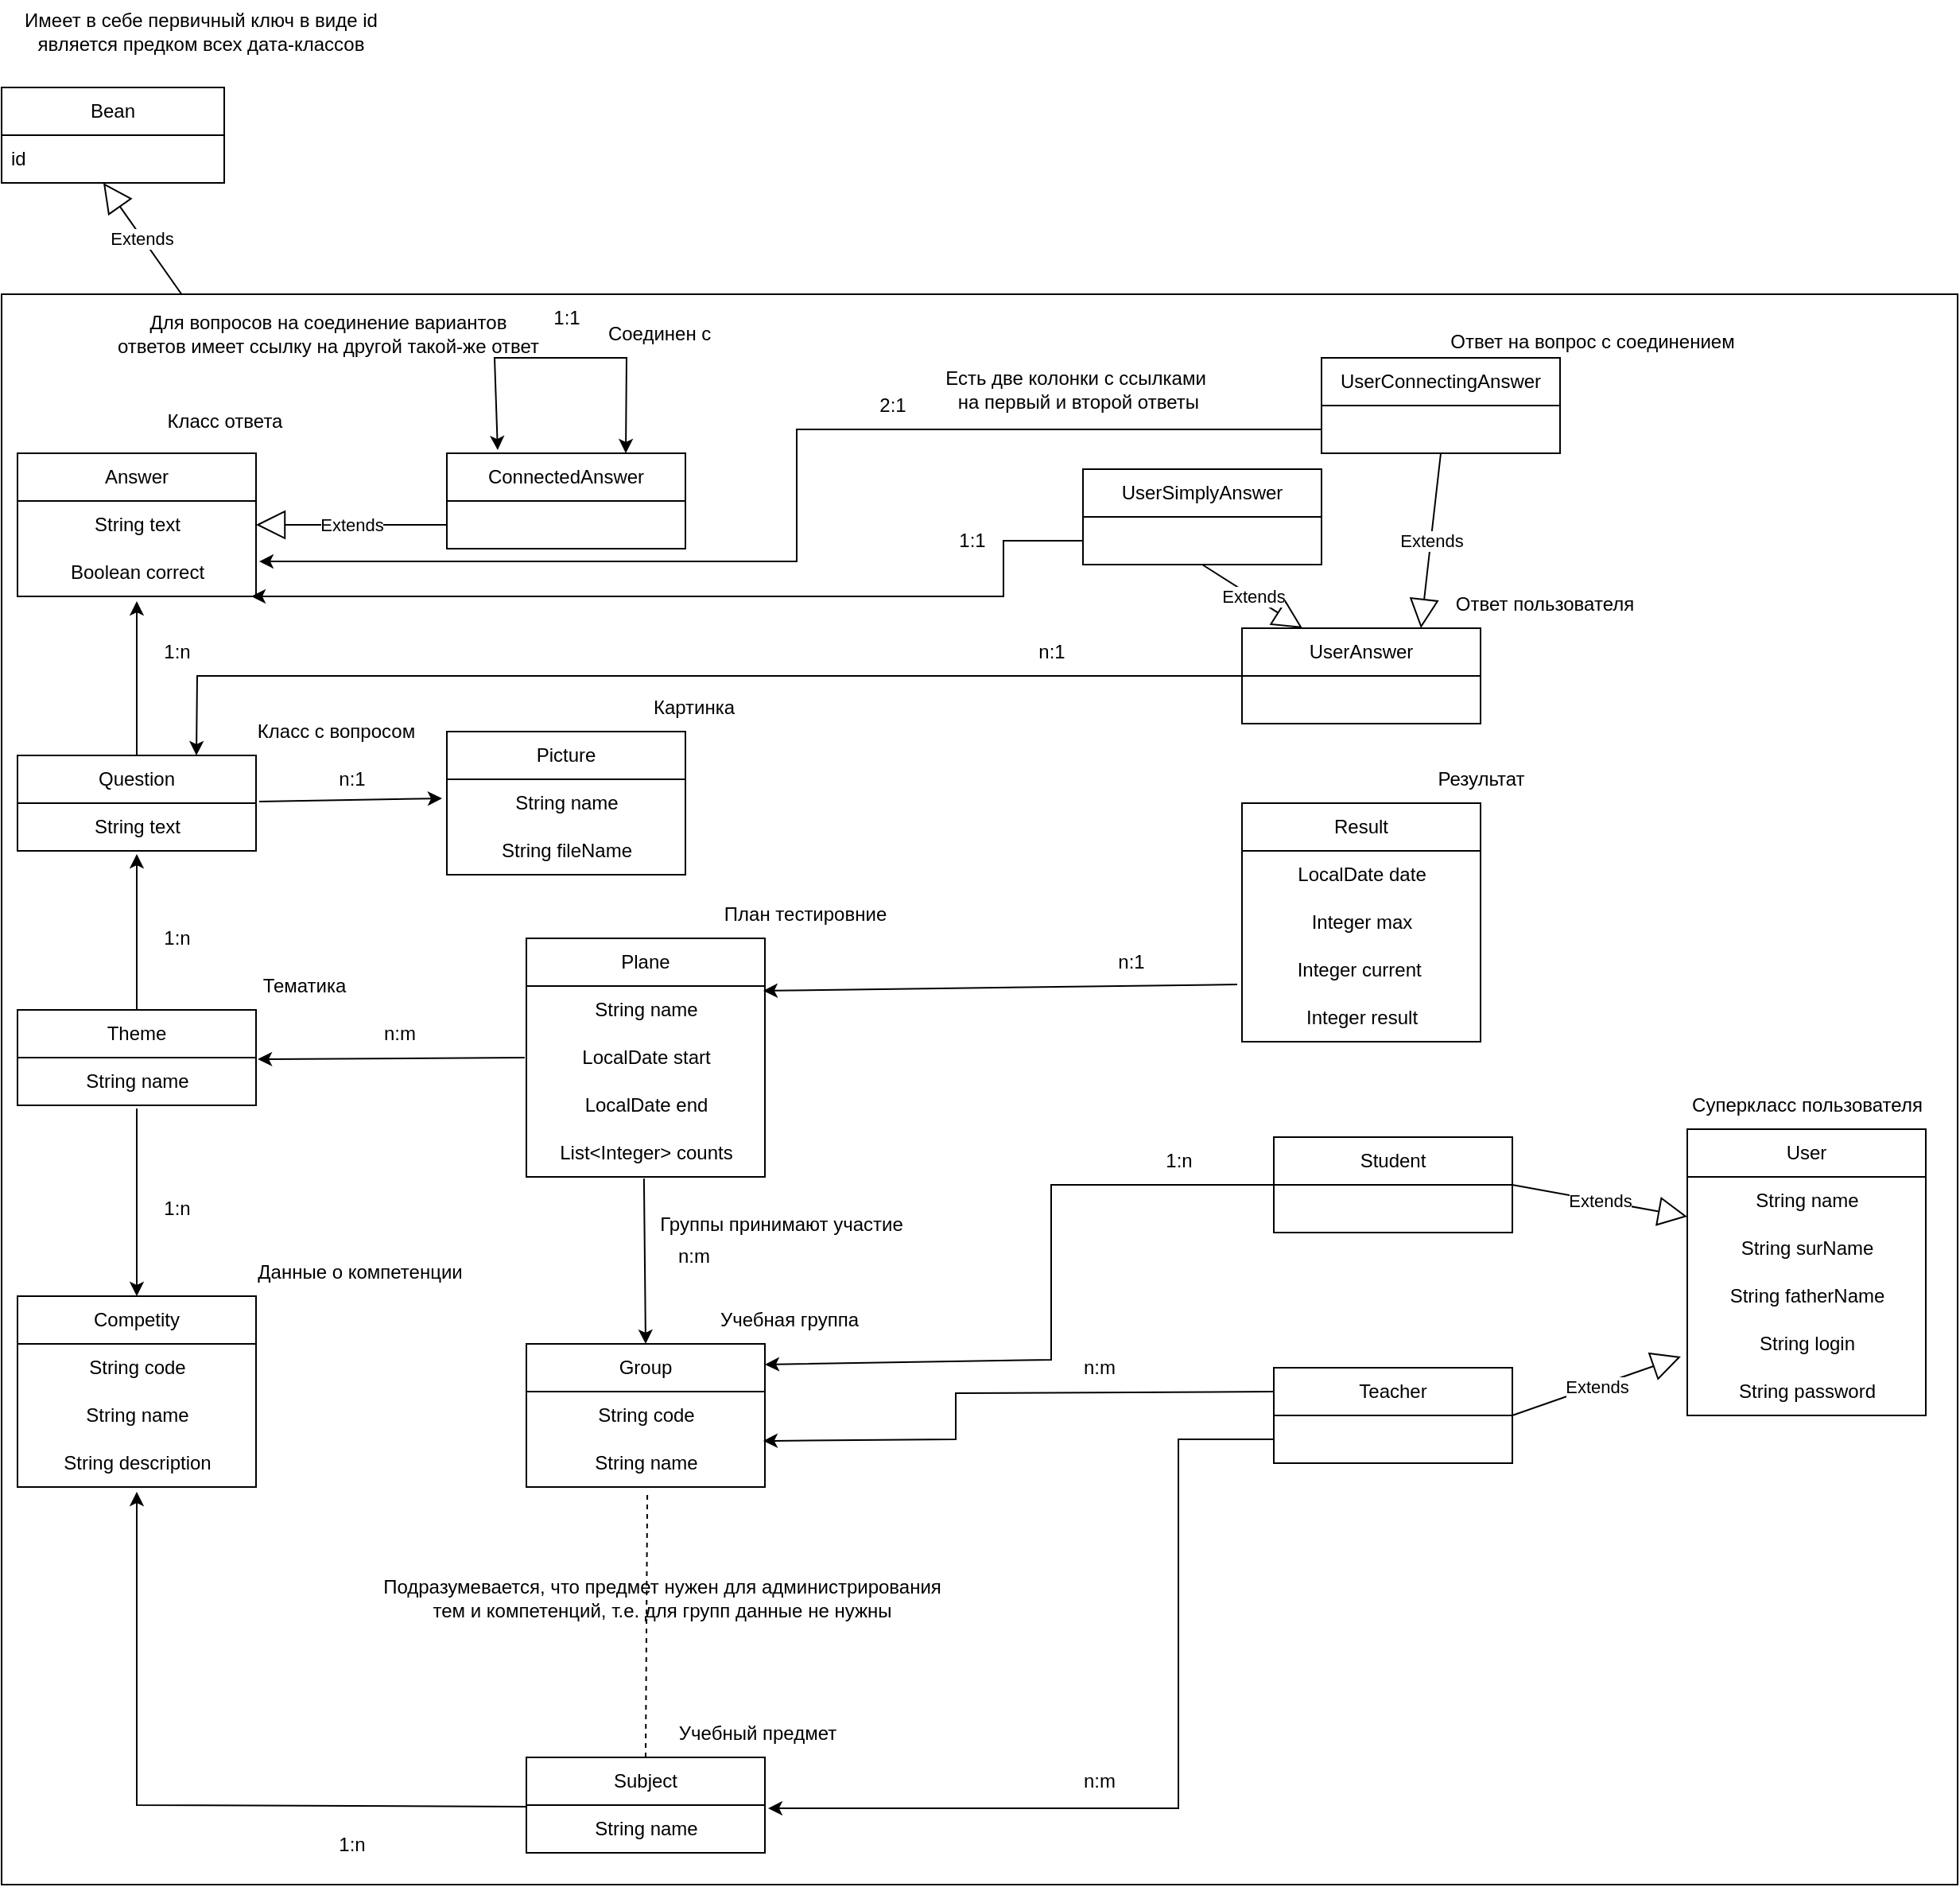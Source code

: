 <mxfile version="21.1.6" type="device">
  <diagram name="Страница 1" id="hYG8wqhToz5kIlCgETYR">
    <mxGraphModel dx="2390" dy="1265" grid="1" gridSize="10" guides="1" tooltips="1" connect="1" arrows="1" fold="1" page="1" pageScale="1" pageWidth="827" pageHeight="1169" math="0" shadow="0">
      <root>
        <mxCell id="0" />
        <mxCell id="1" parent="0" />
        <mxCell id="VAugQgdJEAERPg0AtkI4-4" value="Имеет в себе первичный ключ в виде id&lt;br&gt;является предком всех дата-классов" style="text;html=1;align=center;verticalAlign=middle;resizable=0;points=[];autosize=1;strokeColor=none;fillColor=none;" parent="1" vertex="1">
          <mxGeometry x="160" y="15" width="250" height="40" as="geometry" />
        </mxCell>
        <mxCell id="VAugQgdJEAERPg0AtkI4-5" value="Bean" style="swimlane;fontStyle=0;childLayout=stackLayout;horizontal=1;startSize=30;horizontalStack=0;resizeParent=1;resizeParentMax=0;resizeLast=0;collapsible=1;marginBottom=0;whiteSpace=wrap;html=1;" parent="1" vertex="1">
          <mxGeometry x="160" y="70" width="140" height="60" as="geometry" />
        </mxCell>
        <mxCell id="VAugQgdJEAERPg0AtkI4-6" value="id" style="text;strokeColor=none;fillColor=none;align=left;verticalAlign=middle;spacingLeft=4;spacingRight=4;overflow=hidden;points=[[0,0.5],[1,0.5]];portConstraint=eastwest;rotatable=0;whiteSpace=wrap;html=1;" parent="VAugQgdJEAERPg0AtkI4-5" vertex="1">
          <mxGeometry y="30" width="140" height="30" as="geometry" />
        </mxCell>
        <mxCell id="VAugQgdJEAERPg0AtkI4-9" value="" style="rounded=0;whiteSpace=wrap;html=1;fillColor=none;" parent="1" vertex="1">
          <mxGeometry x="160" y="200" width="1230" height="1000" as="geometry" />
        </mxCell>
        <mxCell id="VAugQgdJEAERPg0AtkI4-11" value="Extends" style="endArrow=block;endSize=16;endFill=0;html=1;rounded=0;exitX=0.092;exitY=0;exitDx=0;exitDy=0;exitPerimeter=0;entryX=0.457;entryY=1;entryDx=0;entryDy=0;entryPerimeter=0;" parent="1" source="VAugQgdJEAERPg0AtkI4-9" target="VAugQgdJEAERPg0AtkI4-6" edge="1">
          <mxGeometry width="160" relative="1" as="geometry">
            <mxPoint x="240" y="150" as="sourcePoint" />
            <mxPoint x="400" y="150" as="targetPoint" />
          </mxGeometry>
        </mxCell>
        <mxCell id="VAugQgdJEAERPg0AtkI4-16" value="Answer" style="swimlane;fontStyle=0;childLayout=stackLayout;horizontal=1;startSize=30;horizontalStack=0;resizeParent=1;resizeParentMax=0;resizeLast=0;collapsible=1;marginBottom=0;whiteSpace=wrap;html=1;" parent="1" vertex="1">
          <mxGeometry x="170" y="300" width="150" height="90" as="geometry" />
        </mxCell>
        <mxCell id="VAugQgdJEAERPg0AtkI4-26" value="String text" style="text;html=1;align=center;verticalAlign=middle;resizable=0;points=[];autosize=1;strokeColor=none;fillColor=none;" parent="VAugQgdJEAERPg0AtkI4-16" vertex="1">
          <mxGeometry y="30" width="150" height="30" as="geometry" />
        </mxCell>
        <mxCell id="VAugQgdJEAERPg0AtkI4-27" value="Boolean correct" style="text;html=1;align=center;verticalAlign=middle;resizable=0;points=[];autosize=1;strokeColor=none;fillColor=none;" parent="VAugQgdJEAERPg0AtkI4-16" vertex="1">
          <mxGeometry y="60" width="150" height="30" as="geometry" />
        </mxCell>
        <mxCell id="VAugQgdJEAERPg0AtkI4-18" value="ConnectedAnswer" style="swimlane;fontStyle=0;childLayout=stackLayout;horizontal=1;startSize=30;horizontalStack=0;resizeParent=1;resizeParentMax=0;resizeLast=0;collapsible=1;marginBottom=0;whiteSpace=wrap;html=1;" parent="1" vertex="1">
          <mxGeometry x="440" y="300" width="150" height="60" as="geometry" />
        </mxCell>
        <mxCell id="VAugQgdJEAERPg0AtkI4-20" value="Extends" style="endArrow=block;endSize=16;endFill=0;html=1;rounded=0;exitX=0;exitY=0.5;exitDx=0;exitDy=0;entryX=1;entryY=0.5;entryDx=0;entryDy=0;" parent="1" edge="1">
          <mxGeometry width="160" relative="1" as="geometry">
            <mxPoint x="440" y="345" as="sourcePoint" />
            <mxPoint x="320" y="345" as="targetPoint" />
            <mxPoint as="offset" />
          </mxGeometry>
        </mxCell>
        <mxCell id="VAugQgdJEAERPg0AtkI4-22" value="1:1" style="text;html=1;align=center;verticalAlign=middle;resizable=0;points=[];autosize=1;strokeColor=none;fillColor=none;" parent="1" vertex="1">
          <mxGeometry x="495" y="200" width="40" height="30" as="geometry" />
        </mxCell>
        <mxCell id="VAugQgdJEAERPg0AtkI4-23" value="" style="endArrow=classic;startArrow=classic;html=1;rounded=0;exitX=0.213;exitY=-0.033;exitDx=0;exitDy=0;exitPerimeter=0;entryX=0.75;entryY=0;entryDx=0;entryDy=0;" parent="1" source="VAugQgdJEAERPg0AtkI4-18" target="VAugQgdJEAERPg0AtkI4-18" edge="1">
          <mxGeometry width="50" height="50" relative="1" as="geometry">
            <mxPoint x="390" y="410" as="sourcePoint" />
            <mxPoint x="440" y="360" as="targetPoint" />
            <Array as="points">
              <mxPoint x="470" y="240" />
              <mxPoint x="553" y="240" />
            </Array>
          </mxGeometry>
        </mxCell>
        <mxCell id="VAugQgdJEAERPg0AtkI4-24" value="Соединен с&amp;nbsp;" style="text;html=1;align=center;verticalAlign=middle;resizable=0;points=[];autosize=1;strokeColor=none;fillColor=none;" parent="1" vertex="1">
          <mxGeometry x="530" y="210" width="90" height="30" as="geometry" />
        </mxCell>
        <mxCell id="VAugQgdJEAERPg0AtkI4-25" value="Для вопросов на соединение вариантов &lt;br&gt;ответов имеет ссылку на другой такой-же ответ" style="text;html=1;align=center;verticalAlign=middle;resizable=0;points=[];autosize=1;strokeColor=none;fillColor=none;" parent="1" vertex="1">
          <mxGeometry x="220" y="205" width="290" height="40" as="geometry" />
        </mxCell>
        <mxCell id="VAugQgdJEAERPg0AtkI4-28" value="Класс ответа" style="text;html=1;align=center;verticalAlign=middle;resizable=0;points=[];autosize=1;strokeColor=none;fillColor=none;" parent="1" vertex="1">
          <mxGeometry x="250" y="265" width="100" height="30" as="geometry" />
        </mxCell>
        <mxCell id="VAugQgdJEAERPg0AtkI4-29" value="Question" style="swimlane;fontStyle=0;childLayout=stackLayout;horizontal=1;startSize=30;horizontalStack=0;resizeParent=1;resizeParentMax=0;resizeLast=0;collapsible=1;marginBottom=0;whiteSpace=wrap;html=1;" parent="1" vertex="1">
          <mxGeometry x="170" y="490" width="150" height="60" as="geometry" />
        </mxCell>
        <mxCell id="VAugQgdJEAERPg0AtkI4-30" value="String text" style="text;html=1;align=center;verticalAlign=middle;resizable=0;points=[];autosize=1;strokeColor=none;fillColor=none;" parent="VAugQgdJEAERPg0AtkI4-29" vertex="1">
          <mxGeometry y="30" width="150" height="30" as="geometry" />
        </mxCell>
        <mxCell id="VAugQgdJEAERPg0AtkI4-32" value="" style="endArrow=classic;html=1;rounded=0;exitX=0.5;exitY=0;exitDx=0;exitDy=0;entryX=0.5;entryY=1.1;entryDx=0;entryDy=0;entryPerimeter=0;" parent="1" source="VAugQgdJEAERPg0AtkI4-29" target="VAugQgdJEAERPg0AtkI4-27" edge="1">
          <mxGeometry width="50" height="50" relative="1" as="geometry">
            <mxPoint x="220" y="450" as="sourcePoint" />
            <mxPoint x="270" y="400" as="targetPoint" />
          </mxGeometry>
        </mxCell>
        <mxCell id="VAugQgdJEAERPg0AtkI4-33" value="Класс с вопросом" style="text;html=1;align=center;verticalAlign=middle;resizable=0;points=[];autosize=1;strokeColor=none;fillColor=none;" parent="1" vertex="1">
          <mxGeometry x="310" y="460" width="120" height="30" as="geometry" />
        </mxCell>
        <mxCell id="VAugQgdJEAERPg0AtkI4-34" value="1:n" style="text;html=1;align=center;verticalAlign=middle;resizable=0;points=[];autosize=1;strokeColor=none;fillColor=none;" parent="1" vertex="1">
          <mxGeometry x="250" y="410" width="40" height="30" as="geometry" />
        </mxCell>
        <mxCell id="VAugQgdJEAERPg0AtkI4-35" value="Competity" style="swimlane;fontStyle=0;childLayout=stackLayout;horizontal=1;startSize=30;horizontalStack=0;resizeParent=1;resizeParentMax=0;resizeLast=0;collapsible=1;marginBottom=0;whiteSpace=wrap;html=1;" parent="1" vertex="1">
          <mxGeometry x="170" y="830" width="150" height="120" as="geometry" />
        </mxCell>
        <mxCell id="VAugQgdJEAERPg0AtkI4-36" value="String code" style="text;html=1;align=center;verticalAlign=middle;resizable=0;points=[];autosize=1;strokeColor=none;fillColor=none;" parent="VAugQgdJEAERPg0AtkI4-35" vertex="1">
          <mxGeometry y="30" width="150" height="30" as="geometry" />
        </mxCell>
        <mxCell id="VAugQgdJEAERPg0AtkI4-37" value="String name" style="text;html=1;align=center;verticalAlign=middle;resizable=0;points=[];autosize=1;strokeColor=none;fillColor=none;" parent="VAugQgdJEAERPg0AtkI4-35" vertex="1">
          <mxGeometry y="60" width="150" height="30" as="geometry" />
        </mxCell>
        <mxCell id="VAugQgdJEAERPg0AtkI4-39" value="String description" style="text;html=1;align=center;verticalAlign=middle;resizable=0;points=[];autosize=1;strokeColor=none;fillColor=none;" parent="VAugQgdJEAERPg0AtkI4-35" vertex="1">
          <mxGeometry y="90" width="150" height="30" as="geometry" />
        </mxCell>
        <mxCell id="VAugQgdJEAERPg0AtkI4-38" value="Данные о компетенции" style="text;html=1;align=center;verticalAlign=middle;resizable=0;points=[];autosize=1;strokeColor=none;fillColor=none;" parent="1" vertex="1">
          <mxGeometry x="310" y="800" width="150" height="30" as="geometry" />
        </mxCell>
        <mxCell id="VAugQgdJEAERPg0AtkI4-40" value="Theme" style="swimlane;fontStyle=0;childLayout=stackLayout;horizontal=1;startSize=30;horizontalStack=0;resizeParent=1;resizeParentMax=0;resizeLast=0;collapsible=1;marginBottom=0;whiteSpace=wrap;html=1;" parent="1" vertex="1">
          <mxGeometry x="170" y="650" width="150" height="60" as="geometry" />
        </mxCell>
        <mxCell id="VAugQgdJEAERPg0AtkI4-42" value="String name" style="text;html=1;align=center;verticalAlign=middle;resizable=0;points=[];autosize=1;strokeColor=none;fillColor=none;" parent="VAugQgdJEAERPg0AtkI4-40" vertex="1">
          <mxGeometry y="30" width="150" height="30" as="geometry" />
        </mxCell>
        <mxCell id="VAugQgdJEAERPg0AtkI4-44" value="Тематика" style="text;html=1;align=center;verticalAlign=middle;resizable=0;points=[];autosize=1;strokeColor=none;fillColor=none;" parent="1" vertex="1">
          <mxGeometry x="310" y="620" width="80" height="30" as="geometry" />
        </mxCell>
        <mxCell id="Dy1D470ekJqOlTwTLHIe-1" value="" style="endArrow=classic;html=1;rounded=0;exitX=0.5;exitY=0;exitDx=0;exitDy=0;entryX=0.5;entryY=1.067;entryDx=0;entryDy=0;entryPerimeter=0;" edge="1" parent="1" source="VAugQgdJEAERPg0AtkI4-40" target="VAugQgdJEAERPg0AtkI4-30">
          <mxGeometry width="50" height="50" relative="1" as="geometry">
            <mxPoint x="300" y="609.5" as="sourcePoint" />
            <mxPoint x="350" y="559.5" as="targetPoint" />
          </mxGeometry>
        </mxCell>
        <mxCell id="Dy1D470ekJqOlTwTLHIe-2" value="1:n" style="text;html=1;align=center;verticalAlign=middle;resizable=0;points=[];autosize=1;strokeColor=none;fillColor=none;" vertex="1" parent="1">
          <mxGeometry x="250" y="590" width="40" height="30" as="geometry" />
        </mxCell>
        <mxCell id="Dy1D470ekJqOlTwTLHIe-3" value="" style="endArrow=classic;html=1;rounded=0;exitX=0.5;exitY=1.067;exitDx=0;exitDy=0;exitPerimeter=0;entryX=0.5;entryY=0;entryDx=0;entryDy=0;" edge="1" parent="1" source="VAugQgdJEAERPg0AtkI4-42" target="VAugQgdJEAERPg0AtkI4-35">
          <mxGeometry width="50" height="50" relative="1" as="geometry">
            <mxPoint x="230" y="830" as="sourcePoint" />
            <mxPoint x="280" y="780" as="targetPoint" />
          </mxGeometry>
        </mxCell>
        <mxCell id="Dy1D470ekJqOlTwTLHIe-4" value="1:n" style="text;html=1;align=center;verticalAlign=middle;resizable=0;points=[];autosize=1;strokeColor=none;fillColor=none;" vertex="1" parent="1">
          <mxGeometry x="250" y="760" width="40" height="30" as="geometry" />
        </mxCell>
        <mxCell id="Dy1D470ekJqOlTwTLHIe-5" value="Plane" style="swimlane;fontStyle=0;childLayout=stackLayout;horizontal=1;startSize=30;horizontalStack=0;resizeParent=1;resizeParentMax=0;resizeLast=0;collapsible=1;marginBottom=0;whiteSpace=wrap;html=1;" vertex="1" parent="1">
          <mxGeometry x="490" y="605" width="150" height="150" as="geometry" />
        </mxCell>
        <mxCell id="Dy1D470ekJqOlTwTLHIe-6" value="String name" style="text;html=1;align=center;verticalAlign=middle;resizable=0;points=[];autosize=1;strokeColor=none;fillColor=none;" vertex="1" parent="Dy1D470ekJqOlTwTLHIe-5">
          <mxGeometry y="30" width="150" height="30" as="geometry" />
        </mxCell>
        <mxCell id="Dy1D470ekJqOlTwTLHIe-7" value="LocalDate start" style="text;html=1;align=center;verticalAlign=middle;resizable=0;points=[];autosize=1;strokeColor=none;fillColor=none;" vertex="1" parent="Dy1D470ekJqOlTwTLHIe-5">
          <mxGeometry y="60" width="150" height="30" as="geometry" />
        </mxCell>
        <mxCell id="Dy1D470ekJqOlTwTLHIe-8" value="LocalDate end" style="text;html=1;align=center;verticalAlign=middle;resizable=0;points=[];autosize=1;strokeColor=none;fillColor=none;" vertex="1" parent="Dy1D470ekJqOlTwTLHIe-5">
          <mxGeometry y="90" width="150" height="30" as="geometry" />
        </mxCell>
        <mxCell id="Dy1D470ekJqOlTwTLHIe-20" value="List&amp;lt;Integer&amp;gt; counts" style="text;html=1;align=center;verticalAlign=middle;resizable=0;points=[];autosize=1;strokeColor=none;fillColor=none;" vertex="1" parent="Dy1D470ekJqOlTwTLHIe-5">
          <mxGeometry y="120" width="150" height="30" as="geometry" />
        </mxCell>
        <mxCell id="Dy1D470ekJqOlTwTLHIe-9" value="Subject" style="swimlane;fontStyle=0;childLayout=stackLayout;horizontal=1;startSize=30;horizontalStack=0;resizeParent=1;resizeParentMax=0;resizeLast=0;collapsible=1;marginBottom=0;whiteSpace=wrap;html=1;" vertex="1" parent="1">
          <mxGeometry x="490" y="1120" width="150" height="60" as="geometry" />
        </mxCell>
        <mxCell id="Dy1D470ekJqOlTwTLHIe-10" value="String name" style="text;html=1;align=center;verticalAlign=middle;resizable=0;points=[];autosize=1;strokeColor=none;fillColor=none;" vertex="1" parent="Dy1D470ekJqOlTwTLHIe-9">
          <mxGeometry y="30" width="150" height="30" as="geometry" />
        </mxCell>
        <mxCell id="Dy1D470ekJqOlTwTLHIe-13" value="Group" style="swimlane;fontStyle=0;childLayout=stackLayout;horizontal=1;startSize=30;horizontalStack=0;resizeParent=1;resizeParentMax=0;resizeLast=0;collapsible=1;marginBottom=0;whiteSpace=wrap;html=1;" vertex="1" parent="1">
          <mxGeometry x="490" y="860" width="150" height="90" as="geometry" />
        </mxCell>
        <mxCell id="Dy1D470ekJqOlTwTLHIe-14" value="String code" style="text;html=1;align=center;verticalAlign=middle;resizable=0;points=[];autosize=1;strokeColor=none;fillColor=none;" vertex="1" parent="Dy1D470ekJqOlTwTLHIe-13">
          <mxGeometry y="30" width="150" height="30" as="geometry" />
        </mxCell>
        <mxCell id="Dy1D470ekJqOlTwTLHIe-15" value="String name" style="text;html=1;align=center;verticalAlign=middle;resizable=0;points=[];autosize=1;strokeColor=none;fillColor=none;" vertex="1" parent="Dy1D470ekJqOlTwTLHIe-13">
          <mxGeometry y="60" width="150" height="30" as="geometry" />
        </mxCell>
        <mxCell id="Dy1D470ekJqOlTwTLHIe-17" value="" style="endArrow=classic;html=1;rounded=0;exitX=-0.007;exitY=0.5;exitDx=0;exitDy=0;exitPerimeter=0;entryX=1.007;entryY=0.033;entryDx=0;entryDy=0;entryPerimeter=0;" edge="1" parent="1" source="Dy1D470ekJqOlTwTLHIe-7" target="VAugQgdJEAERPg0AtkI4-42">
          <mxGeometry width="50" height="50" relative="1" as="geometry">
            <mxPoint x="1060" y="420" as="sourcePoint" />
            <mxPoint x="1110" y="370" as="targetPoint" />
          </mxGeometry>
        </mxCell>
        <mxCell id="Dy1D470ekJqOlTwTLHIe-18" value="План тестировние" style="text;html=1;align=center;verticalAlign=middle;resizable=0;points=[];autosize=1;strokeColor=none;fillColor=none;" vertex="1" parent="1">
          <mxGeometry x="600" y="575" width="130" height="30" as="geometry" />
        </mxCell>
        <mxCell id="Dy1D470ekJqOlTwTLHIe-19" value="n:m" style="text;html=1;align=center;verticalAlign=middle;resizable=0;points=[];autosize=1;strokeColor=none;fillColor=none;" vertex="1" parent="1">
          <mxGeometry x="390" y="650" width="40" height="30" as="geometry" />
        </mxCell>
        <mxCell id="Dy1D470ekJqOlTwTLHIe-21" value="Picture" style="swimlane;fontStyle=0;childLayout=stackLayout;horizontal=1;startSize=30;horizontalStack=0;resizeParent=1;resizeParentMax=0;resizeLast=0;collapsible=1;marginBottom=0;whiteSpace=wrap;html=1;" vertex="1" parent="1">
          <mxGeometry x="440" y="475" width="150" height="90" as="geometry" />
        </mxCell>
        <mxCell id="Dy1D470ekJqOlTwTLHIe-22" value="String name" style="text;html=1;align=center;verticalAlign=middle;resizable=0;points=[];autosize=1;strokeColor=none;fillColor=none;" vertex="1" parent="Dy1D470ekJqOlTwTLHIe-21">
          <mxGeometry y="30" width="150" height="30" as="geometry" />
        </mxCell>
        <mxCell id="Dy1D470ekJqOlTwTLHIe-23" value="String fileName" style="text;html=1;align=center;verticalAlign=middle;resizable=0;points=[];autosize=1;strokeColor=none;fillColor=none;" vertex="1" parent="Dy1D470ekJqOlTwTLHIe-21">
          <mxGeometry y="60" width="150" height="30" as="geometry" />
        </mxCell>
        <mxCell id="Dy1D470ekJqOlTwTLHIe-25" value="" style="endArrow=classic;html=1;rounded=0;exitX=1.013;exitY=-0.033;exitDx=0;exitDy=0;exitPerimeter=0;entryX=-0.02;entryY=0.4;entryDx=0;entryDy=0;entryPerimeter=0;" edge="1" parent="1" source="VAugQgdJEAERPg0AtkI4-30" target="Dy1D470ekJqOlTwTLHIe-22">
          <mxGeometry width="50" height="50" relative="1" as="geometry">
            <mxPoint x="1050" y="480" as="sourcePoint" />
            <mxPoint x="1100" y="430" as="targetPoint" />
          </mxGeometry>
        </mxCell>
        <mxCell id="Dy1D470ekJqOlTwTLHIe-26" value="n:1" style="text;html=1;align=center;verticalAlign=middle;resizable=0;points=[];autosize=1;strokeColor=none;fillColor=none;" vertex="1" parent="1">
          <mxGeometry x="360" y="490" width="40" height="30" as="geometry" />
        </mxCell>
        <mxCell id="Dy1D470ekJqOlTwTLHIe-27" value="Картинка" style="text;html=1;align=center;verticalAlign=middle;resizable=0;points=[];autosize=1;strokeColor=none;fillColor=none;" vertex="1" parent="1">
          <mxGeometry x="560" y="445" width="70" height="30" as="geometry" />
        </mxCell>
        <mxCell id="Dy1D470ekJqOlTwTLHIe-28" value="" style="endArrow=classic;html=1;rounded=0;exitX=0.493;exitY=1.033;exitDx=0;exitDy=0;exitPerimeter=0;entryX=0.5;entryY=0;entryDx=0;entryDy=0;" edge="1" parent="1" source="Dy1D470ekJqOlTwTLHIe-20" target="Dy1D470ekJqOlTwTLHIe-13">
          <mxGeometry width="50" height="50" relative="1" as="geometry">
            <mxPoint x="1160" y="820" as="sourcePoint" />
            <mxPoint x="1210" y="770" as="targetPoint" />
          </mxGeometry>
        </mxCell>
        <mxCell id="Dy1D470ekJqOlTwTLHIe-29" value="Учебная группа" style="text;html=1;align=center;verticalAlign=middle;resizable=0;points=[];autosize=1;strokeColor=none;fillColor=none;" vertex="1" parent="1">
          <mxGeometry x="600" y="830" width="110" height="30" as="geometry" />
        </mxCell>
        <mxCell id="Dy1D470ekJqOlTwTLHIe-30" value="n:m" style="text;html=1;align=center;verticalAlign=middle;resizable=0;points=[];autosize=1;strokeColor=none;fillColor=none;" vertex="1" parent="1">
          <mxGeometry x="575" y="790" width="40" height="30" as="geometry" />
        </mxCell>
        <mxCell id="Dy1D470ekJqOlTwTLHIe-31" value="Группы принимают участие" style="text;html=1;align=center;verticalAlign=middle;resizable=0;points=[];autosize=1;strokeColor=none;fillColor=none;" vertex="1" parent="1">
          <mxGeometry x="560" y="770" width="180" height="30" as="geometry" />
        </mxCell>
        <mxCell id="Dy1D470ekJqOlTwTLHIe-32" value="" style="endArrow=classic;html=1;rounded=0;exitX=0;exitY=0.033;exitDx=0;exitDy=0;exitPerimeter=0;entryX=0.5;entryY=1.1;entryDx=0;entryDy=0;entryPerimeter=0;" edge="1" parent="1" source="Dy1D470ekJqOlTwTLHIe-10" target="VAugQgdJEAERPg0AtkI4-39">
          <mxGeometry width="50" height="50" relative="1" as="geometry">
            <mxPoint x="1160" y="1100" as="sourcePoint" />
            <mxPoint x="1210" y="1050" as="targetPoint" />
            <Array as="points">
              <mxPoint x="245" y="1150" />
            </Array>
          </mxGeometry>
        </mxCell>
        <mxCell id="Dy1D470ekJqOlTwTLHIe-33" value="Учебный предмет" style="text;html=1;align=center;verticalAlign=middle;resizable=0;points=[];autosize=1;strokeColor=none;fillColor=none;" vertex="1" parent="1">
          <mxGeometry x="575" y="1090" width="120" height="30" as="geometry" />
        </mxCell>
        <mxCell id="Dy1D470ekJqOlTwTLHIe-34" value="1:n" style="text;html=1;align=center;verticalAlign=middle;resizable=0;points=[];autosize=1;strokeColor=none;fillColor=none;" vertex="1" parent="1">
          <mxGeometry x="360" y="1160" width="40" height="30" as="geometry" />
        </mxCell>
        <mxCell id="Dy1D470ekJqOlTwTLHIe-35" value="Подразумевается, что предмет нужен для администрирования &lt;br&gt;тем и компетенций, т.е. для групп данные не нужны" style="text;html=1;align=center;verticalAlign=middle;resizable=0;points=[];autosize=1;strokeColor=none;fillColor=none;" vertex="1" parent="1">
          <mxGeometry x="390" y="1000" width="370" height="40" as="geometry" />
        </mxCell>
        <mxCell id="Dy1D470ekJqOlTwTLHIe-36" value="" style="endArrow=none;dashed=1;html=1;rounded=0;entryX=0.507;entryY=1.133;entryDx=0;entryDy=0;entryPerimeter=0;exitX=0.5;exitY=0;exitDx=0;exitDy=0;" edge="1" parent="1" source="Dy1D470ekJqOlTwTLHIe-9" target="Dy1D470ekJqOlTwTLHIe-15">
          <mxGeometry width="50" height="50" relative="1" as="geometry">
            <mxPoint x="470" y="1060" as="sourcePoint" />
            <mxPoint x="520" y="1010" as="targetPoint" />
          </mxGeometry>
        </mxCell>
        <mxCell id="Dy1D470ekJqOlTwTLHIe-37" value="User" style="swimlane;fontStyle=0;childLayout=stackLayout;horizontal=1;startSize=30;horizontalStack=0;resizeParent=1;resizeParentMax=0;resizeLast=0;collapsible=1;marginBottom=0;whiteSpace=wrap;html=1;" vertex="1" parent="1">
          <mxGeometry x="1220" y="725" width="150" height="180" as="geometry" />
        </mxCell>
        <mxCell id="Dy1D470ekJqOlTwTLHIe-41" value="String name" style="text;html=1;align=center;verticalAlign=middle;resizable=0;points=[];autosize=1;strokeColor=none;fillColor=none;" vertex="1" parent="Dy1D470ekJqOlTwTLHIe-37">
          <mxGeometry y="30" width="150" height="30" as="geometry" />
        </mxCell>
        <mxCell id="Dy1D470ekJqOlTwTLHIe-42" value="String surName" style="text;html=1;align=center;verticalAlign=middle;resizable=0;points=[];autosize=1;strokeColor=none;fillColor=none;" vertex="1" parent="Dy1D470ekJqOlTwTLHIe-37">
          <mxGeometry y="60" width="150" height="30" as="geometry" />
        </mxCell>
        <mxCell id="Dy1D470ekJqOlTwTLHIe-44" value="String fatherName" style="text;html=1;align=center;verticalAlign=middle;resizable=0;points=[];autosize=1;strokeColor=none;fillColor=none;" vertex="1" parent="Dy1D470ekJqOlTwTLHIe-37">
          <mxGeometry y="90" width="150" height="30" as="geometry" />
        </mxCell>
        <mxCell id="Dy1D470ekJqOlTwTLHIe-45" value="String login" style="text;html=1;align=center;verticalAlign=middle;resizable=0;points=[];autosize=1;strokeColor=none;fillColor=none;" vertex="1" parent="Dy1D470ekJqOlTwTLHIe-37">
          <mxGeometry y="120" width="150" height="30" as="geometry" />
        </mxCell>
        <mxCell id="Dy1D470ekJqOlTwTLHIe-46" value="String password" style="text;html=1;align=center;verticalAlign=middle;resizable=0;points=[];autosize=1;strokeColor=none;fillColor=none;" vertex="1" parent="Dy1D470ekJqOlTwTLHIe-37">
          <mxGeometry y="150" width="150" height="30" as="geometry" />
        </mxCell>
        <mxCell id="Dy1D470ekJqOlTwTLHIe-40" value="Суперкласс пользователя" style="text;html=1;align=center;verticalAlign=middle;resizable=0;points=[];autosize=1;strokeColor=none;fillColor=none;" vertex="1" parent="1">
          <mxGeometry x="1210" y="695" width="170" height="30" as="geometry" />
        </mxCell>
        <mxCell id="Dy1D470ekJqOlTwTLHIe-47" value="Teacher" style="swimlane;fontStyle=0;childLayout=stackLayout;horizontal=1;startSize=30;horizontalStack=0;resizeParent=1;resizeParentMax=0;resizeLast=0;collapsible=1;marginBottom=0;whiteSpace=wrap;html=1;" vertex="1" parent="1">
          <mxGeometry x="960" y="875" width="150" height="60" as="geometry" />
        </mxCell>
        <mxCell id="Dy1D470ekJqOlTwTLHIe-53" value="Student" style="swimlane;fontStyle=0;childLayout=stackLayout;horizontal=1;startSize=30;horizontalStack=0;resizeParent=1;resizeParentMax=0;resizeLast=0;collapsible=1;marginBottom=0;whiteSpace=wrap;html=1;" vertex="1" parent="1">
          <mxGeometry x="960" y="730" width="150" height="60" as="geometry" />
        </mxCell>
        <mxCell id="Dy1D470ekJqOlTwTLHIe-59" value="Extends" style="endArrow=block;endSize=16;endFill=0;html=1;rounded=0;exitX=1;exitY=0.5;exitDx=0;exitDy=0;entryX=-0.027;entryY=0.767;entryDx=0;entryDy=0;entryPerimeter=0;" edge="1" parent="1" source="Dy1D470ekJqOlTwTLHIe-47" target="Dy1D470ekJqOlTwTLHIe-45">
          <mxGeometry width="160" relative="1" as="geometry">
            <mxPoint x="1150" y="750" as="sourcePoint" />
            <mxPoint x="1030" y="750" as="targetPoint" />
            <mxPoint as="offset" />
          </mxGeometry>
        </mxCell>
        <mxCell id="Dy1D470ekJqOlTwTLHIe-60" value="" style="endArrow=classic;html=1;rounded=0;exitX=0;exitY=0.25;exitDx=0;exitDy=0;entryX=0.993;entryY=1.033;entryDx=0;entryDy=0;entryPerimeter=0;" edge="1" parent="1" source="Dy1D470ekJqOlTwTLHIe-47" target="Dy1D470ekJqOlTwTLHIe-14">
          <mxGeometry width="50" height="50" relative="1" as="geometry">
            <mxPoint x="780" y="740" as="sourcePoint" />
            <mxPoint x="830" y="690" as="targetPoint" />
            <Array as="points">
              <mxPoint x="760" y="891" />
              <mxPoint x="760" y="920" />
            </Array>
          </mxGeometry>
        </mxCell>
        <mxCell id="Dy1D470ekJqOlTwTLHIe-61" value="" style="endArrow=classic;html=1;rounded=0;exitX=0;exitY=0.75;exitDx=0;exitDy=0;entryX=1.013;entryY=0.067;entryDx=0;entryDy=0;entryPerimeter=0;" edge="1" parent="1" source="Dy1D470ekJqOlTwTLHIe-47" target="Dy1D470ekJqOlTwTLHIe-10">
          <mxGeometry width="50" height="50" relative="1" as="geometry">
            <mxPoint x="820" y="940" as="sourcePoint" />
            <mxPoint x="870" y="890" as="targetPoint" />
            <Array as="points">
              <mxPoint x="900" y="920" />
              <mxPoint x="900" y="1152" />
            </Array>
          </mxGeometry>
        </mxCell>
        <mxCell id="Dy1D470ekJqOlTwTLHIe-64" value="n:m" style="text;html=1;align=center;verticalAlign=middle;resizable=0;points=[];autosize=1;strokeColor=none;fillColor=none;" vertex="1" parent="1">
          <mxGeometry x="830" y="860" width="40" height="30" as="geometry" />
        </mxCell>
        <mxCell id="Dy1D470ekJqOlTwTLHIe-65" value="n:m" style="text;html=1;align=center;verticalAlign=middle;resizable=0;points=[];autosize=1;strokeColor=none;fillColor=none;" vertex="1" parent="1">
          <mxGeometry x="830" y="1120" width="40" height="30" as="geometry" />
        </mxCell>
        <mxCell id="Dy1D470ekJqOlTwTLHIe-67" value="Extends" style="endArrow=block;endSize=16;endFill=0;html=1;rounded=0;exitX=1;exitY=0.5;exitDx=0;exitDy=0;entryX=0;entryY=0.833;entryDx=0;entryDy=0;entryPerimeter=0;" edge="1" parent="1" source="Dy1D470ekJqOlTwTLHIe-53" target="Dy1D470ekJqOlTwTLHIe-41">
          <mxGeometry width="160" relative="1" as="geometry">
            <mxPoint x="1120" y="915" as="sourcePoint" />
            <mxPoint x="1229" y="784" as="targetPoint" />
            <mxPoint as="offset" />
          </mxGeometry>
        </mxCell>
        <mxCell id="Dy1D470ekJqOlTwTLHIe-68" value="" style="endArrow=classic;html=1;rounded=0;entryX=1;entryY=0.144;entryDx=0;entryDy=0;entryPerimeter=0;exitX=0;exitY=0.5;exitDx=0;exitDy=0;" edge="1" parent="1" source="Dy1D470ekJqOlTwTLHIe-53" target="Dy1D470ekJqOlTwTLHIe-13">
          <mxGeometry width="50" height="50" relative="1" as="geometry">
            <mxPoint x="900" y="810" as="sourcePoint" />
            <mxPoint x="950" y="760" as="targetPoint" />
            <Array as="points">
              <mxPoint x="820" y="760" />
              <mxPoint x="820" y="870" />
            </Array>
          </mxGeometry>
        </mxCell>
        <mxCell id="Dy1D470ekJqOlTwTLHIe-69" value="1:n" style="text;html=1;align=center;verticalAlign=middle;resizable=0;points=[];autosize=1;strokeColor=none;fillColor=none;" vertex="1" parent="1">
          <mxGeometry x="880" y="730" width="40" height="30" as="geometry" />
        </mxCell>
        <mxCell id="Dy1D470ekJqOlTwTLHIe-70" value="Result" style="swimlane;fontStyle=0;childLayout=stackLayout;horizontal=1;startSize=30;horizontalStack=0;resizeParent=1;resizeParentMax=0;resizeLast=0;collapsible=1;marginBottom=0;whiteSpace=wrap;html=1;" vertex="1" parent="1">
          <mxGeometry x="940" y="520" width="150" height="150" as="geometry" />
        </mxCell>
        <mxCell id="Dy1D470ekJqOlTwTLHIe-71" value="LocalDate date" style="text;html=1;align=center;verticalAlign=middle;resizable=0;points=[];autosize=1;strokeColor=none;fillColor=none;" vertex="1" parent="Dy1D470ekJqOlTwTLHIe-70">
          <mxGeometry y="30" width="150" height="30" as="geometry" />
        </mxCell>
        <mxCell id="Dy1D470ekJqOlTwTLHIe-72" value="Integer max" style="text;html=1;align=center;verticalAlign=middle;resizable=0;points=[];autosize=1;strokeColor=none;fillColor=none;" vertex="1" parent="Dy1D470ekJqOlTwTLHIe-70">
          <mxGeometry y="60" width="150" height="30" as="geometry" />
        </mxCell>
        <mxCell id="Dy1D470ekJqOlTwTLHIe-73" value="Integer current&lt;span style=&quot;white-space: pre;&quot;&gt;	&lt;/span&gt;" style="text;html=1;align=center;verticalAlign=middle;resizable=0;points=[];autosize=1;strokeColor=none;fillColor=none;" vertex="1" parent="Dy1D470ekJqOlTwTLHIe-70">
          <mxGeometry y="90" width="150" height="30" as="geometry" />
        </mxCell>
        <mxCell id="Dy1D470ekJqOlTwTLHIe-74" value="Integer result" style="text;html=1;align=center;verticalAlign=middle;resizable=0;points=[];autosize=1;strokeColor=none;fillColor=none;" vertex="1" parent="Dy1D470ekJqOlTwTLHIe-70">
          <mxGeometry y="120" width="150" height="30" as="geometry" />
        </mxCell>
        <mxCell id="Dy1D470ekJqOlTwTLHIe-76" value="" style="endArrow=classic;html=1;rounded=0;exitX=-0.02;exitY=0.8;exitDx=0;exitDy=0;exitPerimeter=0;entryX=0.993;entryY=0.1;entryDx=0;entryDy=0;entryPerimeter=0;" edge="1" parent="1" source="Dy1D470ekJqOlTwTLHIe-73" target="Dy1D470ekJqOlTwTLHIe-6">
          <mxGeometry width="50" height="50" relative="1" as="geometry">
            <mxPoint x="770" y="610" as="sourcePoint" />
            <mxPoint x="820" y="560" as="targetPoint" />
          </mxGeometry>
        </mxCell>
        <mxCell id="Dy1D470ekJqOlTwTLHIe-77" value="n:1" style="text;html=1;align=center;verticalAlign=middle;resizable=0;points=[];autosize=1;strokeColor=none;fillColor=none;" vertex="1" parent="1">
          <mxGeometry x="850" y="605" width="40" height="30" as="geometry" />
        </mxCell>
        <mxCell id="Dy1D470ekJqOlTwTLHIe-78" value="UserAnswer" style="swimlane;fontStyle=0;childLayout=stackLayout;horizontal=1;startSize=30;horizontalStack=0;resizeParent=1;resizeParentMax=0;resizeLast=0;collapsible=1;marginBottom=0;whiteSpace=wrap;html=1;" vertex="1" parent="1">
          <mxGeometry x="940" y="410" width="150" height="60" as="geometry" />
        </mxCell>
        <mxCell id="Dy1D470ekJqOlTwTLHIe-84" value="Результат" style="text;html=1;align=center;verticalAlign=middle;resizable=0;points=[];autosize=1;strokeColor=none;fillColor=none;" vertex="1" parent="1">
          <mxGeometry x="1050" y="490" width="80" height="30" as="geometry" />
        </mxCell>
        <mxCell id="Dy1D470ekJqOlTwTLHIe-86" value="" style="endArrow=classic;html=1;rounded=0;entryX=0.75;entryY=0;entryDx=0;entryDy=0;exitX=0;exitY=0.5;exitDx=0;exitDy=0;" edge="1" parent="1" source="Dy1D470ekJqOlTwTLHIe-78" target="VAugQgdJEAERPg0AtkI4-29">
          <mxGeometry width="50" height="50" relative="1" as="geometry">
            <mxPoint x="810" y="420" as="sourcePoint" />
            <mxPoint x="860" y="370" as="targetPoint" />
            <Array as="points">
              <mxPoint x="750" y="440" />
              <mxPoint x="283" y="440" />
            </Array>
          </mxGeometry>
        </mxCell>
        <mxCell id="Dy1D470ekJqOlTwTLHIe-87" value="n:1" style="text;html=1;align=center;verticalAlign=middle;resizable=0;points=[];autosize=1;strokeColor=none;fillColor=none;" vertex="1" parent="1">
          <mxGeometry x="800" y="410" width="40" height="30" as="geometry" />
        </mxCell>
        <mxCell id="Dy1D470ekJqOlTwTLHIe-89" value="Ответ пользователя" style="text;html=1;align=center;verticalAlign=middle;resizable=0;points=[];autosize=1;strokeColor=none;fillColor=none;" vertex="1" parent="1">
          <mxGeometry x="1060" y="380" width="140" height="30" as="geometry" />
        </mxCell>
        <mxCell id="Dy1D470ekJqOlTwTLHIe-90" value="UserSimplyAnswer" style="swimlane;fontStyle=0;childLayout=stackLayout;horizontal=1;startSize=30;horizontalStack=0;resizeParent=1;resizeParentMax=0;resizeLast=0;collapsible=1;marginBottom=0;whiteSpace=wrap;html=1;" vertex="1" parent="1">
          <mxGeometry x="840" y="310" width="150" height="60" as="geometry" />
        </mxCell>
        <mxCell id="Dy1D470ekJqOlTwTLHIe-91" value="" style="endArrow=classic;html=1;rounded=0;entryX=0.98;entryY=1;entryDx=0;entryDy=0;entryPerimeter=0;exitX=0;exitY=0.75;exitDx=0;exitDy=0;" edge="1" parent="1" source="Dy1D470ekJqOlTwTLHIe-90" target="VAugQgdJEAERPg0AtkI4-27">
          <mxGeometry width="50" height="50" relative="1" as="geometry">
            <mxPoint x="690" y="420" as="sourcePoint" />
            <mxPoint x="740" y="370" as="targetPoint" />
            <Array as="points">
              <mxPoint x="790" y="355" />
              <mxPoint x="790" y="390" />
            </Array>
          </mxGeometry>
        </mxCell>
        <mxCell id="Dy1D470ekJqOlTwTLHIe-92" value="1:1" style="text;html=1;align=center;verticalAlign=middle;resizable=0;points=[];autosize=1;strokeColor=none;fillColor=none;" vertex="1" parent="1">
          <mxGeometry x="750" y="340" width="40" height="30" as="geometry" />
        </mxCell>
        <mxCell id="Dy1D470ekJqOlTwTLHIe-93" value="Extends" style="endArrow=block;endSize=16;endFill=0;html=1;rounded=0;exitX=0.5;exitY=1;exitDx=0;exitDy=0;" edge="1" parent="1" source="Dy1D470ekJqOlTwTLHIe-90">
          <mxGeometry width="160" relative="1" as="geometry">
            <mxPoint x="1140" y="480" as="sourcePoint" />
            <mxPoint x="978" y="410" as="targetPoint" />
            <mxPoint as="offset" />
          </mxGeometry>
        </mxCell>
        <mxCell id="Dy1D470ekJqOlTwTLHIe-96" value="Extends" style="endArrow=block;endSize=16;endFill=0;html=1;rounded=0;exitX=0.5;exitY=1;exitDx=0;exitDy=0;entryX=0.75;entryY=0;entryDx=0;entryDy=0;" edge="1" parent="1" target="Dy1D470ekJqOlTwTLHIe-78">
          <mxGeometry width="160" relative="1" as="geometry">
            <mxPoint x="1065" y="300" as="sourcePoint" />
            <mxPoint x="978" y="410" as="targetPoint" />
            <mxPoint as="offset" />
          </mxGeometry>
        </mxCell>
        <mxCell id="Dy1D470ekJqOlTwTLHIe-97" value="" style="endArrow=classic;html=1;rounded=0;entryX=1.013;entryY=0.267;entryDx=0;entryDy=0;entryPerimeter=0;exitX=0;exitY=0.75;exitDx=0;exitDy=0;" edge="1" parent="1" target="VAugQgdJEAERPg0AtkI4-27">
          <mxGeometry width="50" height="50" relative="1" as="geometry">
            <mxPoint x="990" y="285" as="sourcePoint" />
            <mxPoint x="1470" y="270" as="targetPoint" />
            <Array as="points">
              <mxPoint x="660" y="285" />
              <mxPoint x="660" y="368" />
            </Array>
          </mxGeometry>
        </mxCell>
        <mxCell id="Dy1D470ekJqOlTwTLHIe-98" value="2:1" style="text;html=1;align=center;verticalAlign=middle;resizable=0;points=[];autosize=1;strokeColor=none;fillColor=none;" vertex="1" parent="1">
          <mxGeometry x="700" y="255" width="40" height="30" as="geometry" />
        </mxCell>
        <mxCell id="Dy1D470ekJqOlTwTLHIe-99" value="Есть две колонки с ссылками&lt;br&gt;&amp;nbsp;на первый и второй ответы" style="text;html=1;align=center;verticalAlign=middle;resizable=0;points=[];autosize=1;strokeColor=none;fillColor=none;" vertex="1" parent="1">
          <mxGeometry x="740" y="240" width="190" height="40" as="geometry" />
        </mxCell>
        <mxCell id="Dy1D470ekJqOlTwTLHIe-100" value="UserConnectingAnswer" style="swimlane;fontStyle=0;childLayout=stackLayout;horizontal=1;startSize=30;horizontalStack=0;resizeParent=1;resizeParentMax=0;resizeLast=0;collapsible=1;marginBottom=0;whiteSpace=wrap;html=1;" vertex="1" parent="1">
          <mxGeometry x="990" y="240" width="150" height="60" as="geometry" />
        </mxCell>
        <mxCell id="Dy1D470ekJqOlTwTLHIe-101" value="Ответ на вопрос с соединением" style="text;html=1;align=center;verticalAlign=middle;resizable=0;points=[];autosize=1;strokeColor=none;fillColor=none;" vertex="1" parent="1">
          <mxGeometry x="1060" y="215" width="200" height="30" as="geometry" />
        </mxCell>
      </root>
    </mxGraphModel>
  </diagram>
</mxfile>
